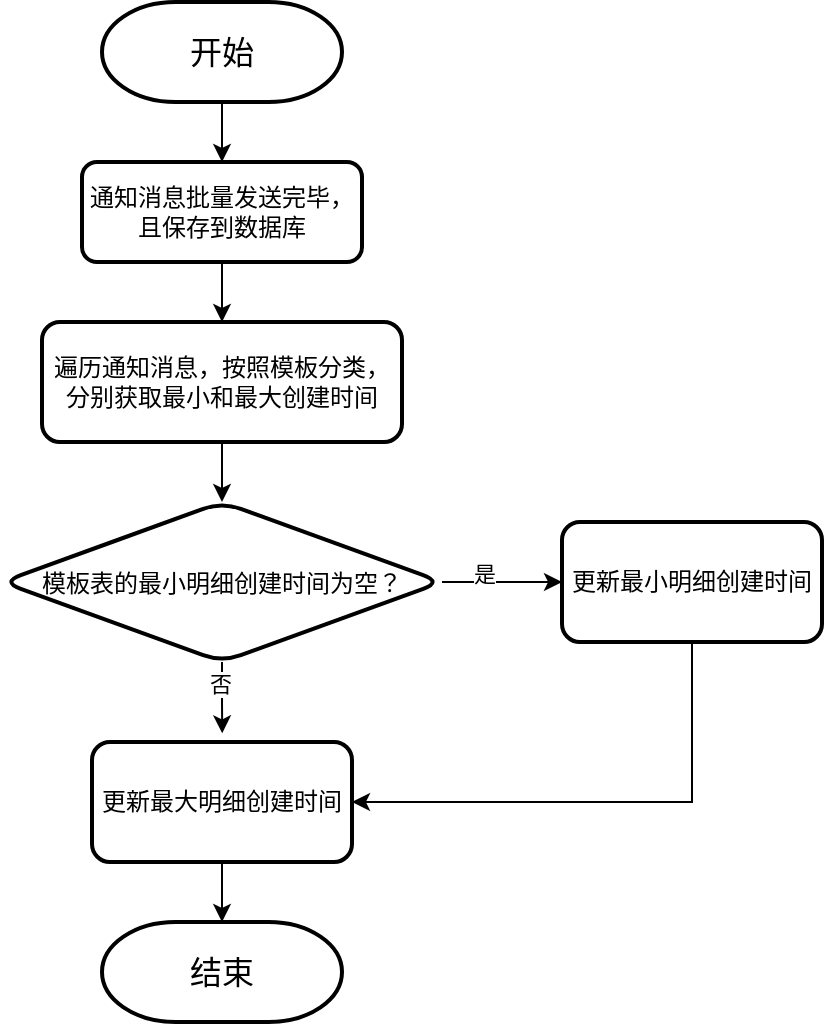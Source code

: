 <mxfile version="28.0.7">
  <diagram name="第 1 页" id="UYm-9CZv-ICHsUl14jBG">
    <mxGraphModel dx="1653" dy="910" grid="1" gridSize="10" guides="1" tooltips="1" connect="1" arrows="1" fold="1" page="1" pageScale="1" pageWidth="1169" pageHeight="827" math="0" shadow="0">
      <root>
        <mxCell id="0" />
        <mxCell id="1" parent="0" />
        <mxCell id="tKNlXJ9QV5qrp1kIsvl2-9" value="" style="edgeStyle=orthogonalEdgeStyle;rounded=0;orthogonalLoop=1;jettySize=auto;html=1;" parent="1" source="tKNlXJ9QV5qrp1kIsvl2-2" target="tKNlXJ9QV5qrp1kIsvl2-8" edge="1">
          <mxGeometry relative="1" as="geometry" />
        </mxCell>
        <mxCell id="tKNlXJ9QV5qrp1kIsvl2-2" value="&lt;font style=&quot;font-size: 16px;&quot;&gt;开始&lt;/font&gt;" style="strokeWidth=2;html=1;shape=mxgraph.flowchart.terminator;whiteSpace=wrap;" parent="1" vertex="1">
          <mxGeometry x="450" y="80" width="120" height="50" as="geometry" />
        </mxCell>
        <mxCell id="s7eXi6rPdIKM4w7GeZ3S-2" value="" style="edgeStyle=orthogonalEdgeStyle;rounded=0;orthogonalLoop=1;jettySize=auto;html=1;" edge="1" parent="1" source="tKNlXJ9QV5qrp1kIsvl2-8" target="s7eXi6rPdIKM4w7GeZ3S-1">
          <mxGeometry relative="1" as="geometry" />
        </mxCell>
        <mxCell id="tKNlXJ9QV5qrp1kIsvl2-8" value="通知消息批量发送完毕，且保存到数据库" style="rounded=1;whiteSpace=wrap;html=1;strokeWidth=2;" parent="1" vertex="1">
          <mxGeometry x="440" y="160" width="140" height="50" as="geometry" />
        </mxCell>
        <mxCell id="s7eXi6rPdIKM4w7GeZ3S-4" value="" style="edgeStyle=orthogonalEdgeStyle;rounded=0;orthogonalLoop=1;jettySize=auto;html=1;" edge="1" parent="1" source="s7eXi6rPdIKM4w7GeZ3S-1" target="s7eXi6rPdIKM4w7GeZ3S-3">
          <mxGeometry relative="1" as="geometry" />
        </mxCell>
        <mxCell id="s7eXi6rPdIKM4w7GeZ3S-1" value="遍历通知消息，按照模板分类，分别获取最小和最大创建时间" style="rounded=1;whiteSpace=wrap;html=1;strokeWidth=2;" vertex="1" parent="1">
          <mxGeometry x="420" y="240" width="180" height="60" as="geometry" />
        </mxCell>
        <mxCell id="s7eXi6rPdIKM4w7GeZ3S-8" value="" style="edgeStyle=orthogonalEdgeStyle;rounded=0;orthogonalLoop=1;jettySize=auto;html=1;entryX=0.501;entryY=-0.072;entryDx=0;entryDy=0;entryPerimeter=0;" edge="1" parent="1" source="s7eXi6rPdIKM4w7GeZ3S-3">
          <mxGeometry relative="1" as="geometry">
            <mxPoint x="510.12" y="445.68" as="targetPoint" />
          </mxGeometry>
        </mxCell>
        <mxCell id="s7eXi6rPdIKM4w7GeZ3S-19" value="否" style="edgeLabel;html=1;align=center;verticalAlign=middle;resizable=0;points=[];" vertex="1" connectable="0" parent="s7eXi6rPdIKM4w7GeZ3S-8">
          <mxGeometry x="-0.429" y="-1" relative="1" as="geometry">
            <mxPoint as="offset" />
          </mxGeometry>
        </mxCell>
        <mxCell id="s7eXi6rPdIKM4w7GeZ3S-10" value="" style="edgeStyle=orthogonalEdgeStyle;rounded=0;orthogonalLoop=1;jettySize=auto;html=1;" edge="1" parent="1" source="s7eXi6rPdIKM4w7GeZ3S-3" target="s7eXi6rPdIKM4w7GeZ3S-9">
          <mxGeometry relative="1" as="geometry" />
        </mxCell>
        <mxCell id="s7eXi6rPdIKM4w7GeZ3S-18" value="是" style="edgeLabel;html=1;align=center;verticalAlign=middle;resizable=0;points=[];" vertex="1" connectable="0" parent="s7eXi6rPdIKM4w7GeZ3S-10">
          <mxGeometry x="-0.293" y="4" relative="1" as="geometry">
            <mxPoint as="offset" />
          </mxGeometry>
        </mxCell>
        <mxCell id="s7eXi6rPdIKM4w7GeZ3S-3" value="&lt;span data-copy-origin=&quot;https://doc.ky-tech.com.cn&quot; data-docs-delta=&quot;[[20,&amp;quot;min_detail_creation_date&amp;quot;]]&quot;&gt;&lt;div style=&quot;line-height: 100%;&quot; data-language=&quot;sql&quot; class=&quot;ql-code-block ql-direction-ltr ql-long-10000278545 ql-authorBlock-10000278545 ql-word-wrap-true&quot;&gt;&lt;span style=&quot;background-color: transparent; color: light-dark(rgb(0, 0, 0), rgb(255, 255, 255));&quot;&gt;模板表&lt;/span&gt;的最小明细创建时间为空？&lt;/div&gt;&lt;/span&gt;" style="rhombus;whiteSpace=wrap;html=1;rounded=1;strokeWidth=2;" vertex="1" parent="1">
          <mxGeometry x="400" y="330" width="220" height="80" as="geometry" />
        </mxCell>
        <mxCell id="s7eXi6rPdIKM4w7GeZ3S-23" value="" style="edgeStyle=orthogonalEdgeStyle;rounded=0;orthogonalLoop=1;jettySize=auto;html=1;" edge="1" parent="1" source="s7eXi6rPdIKM4w7GeZ3S-9" target="s7eXi6rPdIKM4w7GeZ3S-22">
          <mxGeometry relative="1" as="geometry">
            <Array as="points">
              <mxPoint x="745" y="480" />
            </Array>
          </mxGeometry>
        </mxCell>
        <mxCell id="s7eXi6rPdIKM4w7GeZ3S-9" value="更新最小明细创建时间" style="rounded=1;whiteSpace=wrap;html=1;strokeWidth=2;" vertex="1" parent="1">
          <mxGeometry x="680" y="340" width="130" height="60" as="geometry" />
        </mxCell>
        <mxCell id="s7eXi6rPdIKM4w7GeZ3S-16" value="&lt;font style=&quot;font-size: 16px;&quot;&gt;结束&lt;/font&gt;" style="strokeWidth=2;html=1;shape=mxgraph.flowchart.terminator;whiteSpace=wrap;" vertex="1" parent="1">
          <mxGeometry x="450" y="540" width="120" height="50" as="geometry" />
        </mxCell>
        <mxCell id="s7eXi6rPdIKM4w7GeZ3S-24" value="" style="edgeStyle=orthogonalEdgeStyle;rounded=0;orthogonalLoop=1;jettySize=auto;html=1;" edge="1" parent="1" source="s7eXi6rPdIKM4w7GeZ3S-22" target="s7eXi6rPdIKM4w7GeZ3S-16">
          <mxGeometry relative="1" as="geometry" />
        </mxCell>
        <mxCell id="s7eXi6rPdIKM4w7GeZ3S-22" value="更新最大明细创建时间" style="rounded=1;whiteSpace=wrap;html=1;strokeWidth=2;" vertex="1" parent="1">
          <mxGeometry x="445" y="450" width="130" height="60" as="geometry" />
        </mxCell>
      </root>
    </mxGraphModel>
  </diagram>
</mxfile>
